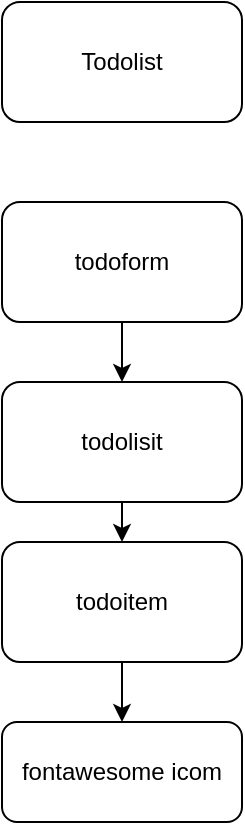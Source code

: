 <mxfile>
    <diagram id="QFNCujr1FmL8uGP5ay5g" name="Page-1">
        <mxGraphModel dx="714" dy="483" grid="1" gridSize="10" guides="1" tooltips="1" connect="1" arrows="1" fold="1" page="1" pageScale="1" pageWidth="827" pageHeight="1169" math="0" shadow="0">
            <root>
                <mxCell id="0"/>
                <mxCell id="1" parent="0"/>
                <mxCell id="5" value="" style="edgeStyle=none;html=1;" edge="1" parent="1" source="2" target="4">
                    <mxGeometry relative="1" as="geometry"/>
                </mxCell>
                <mxCell id="2" value="todoform" style="rounded=1;whiteSpace=wrap;html=1;" parent="1" vertex="1">
                    <mxGeometry x="250" y="220" width="120" height="60" as="geometry"/>
                </mxCell>
                <mxCell id="3" value="Todolist" style="rounded=1;whiteSpace=wrap;html=1;" parent="1" vertex="1">
                    <mxGeometry x="250" y="120" width="120" height="60" as="geometry"/>
                </mxCell>
                <mxCell id="7" value="" style="edgeStyle=none;html=1;" edge="1" parent="1" source="4" target="6">
                    <mxGeometry relative="1" as="geometry"/>
                </mxCell>
                <mxCell id="4" value="todolisit" style="whiteSpace=wrap;html=1;rounded=1;" vertex="1" parent="1">
                    <mxGeometry x="250" y="310" width="120" height="60" as="geometry"/>
                </mxCell>
                <mxCell id="9" value="" style="edgeStyle=none;html=1;" edge="1" parent="1" source="6" target="8">
                    <mxGeometry relative="1" as="geometry"/>
                </mxCell>
                <mxCell id="6" value="todoitem" style="whiteSpace=wrap;html=1;rounded=1;" vertex="1" parent="1">
                    <mxGeometry x="250" y="390" width="120" height="60" as="geometry"/>
                </mxCell>
                <mxCell id="8" value="fontawesome icom" style="whiteSpace=wrap;html=1;rounded=1;" vertex="1" parent="1">
                    <mxGeometry x="250" y="480" width="120" height="50" as="geometry"/>
                </mxCell>
            </root>
        </mxGraphModel>
    </diagram>
</mxfile>
